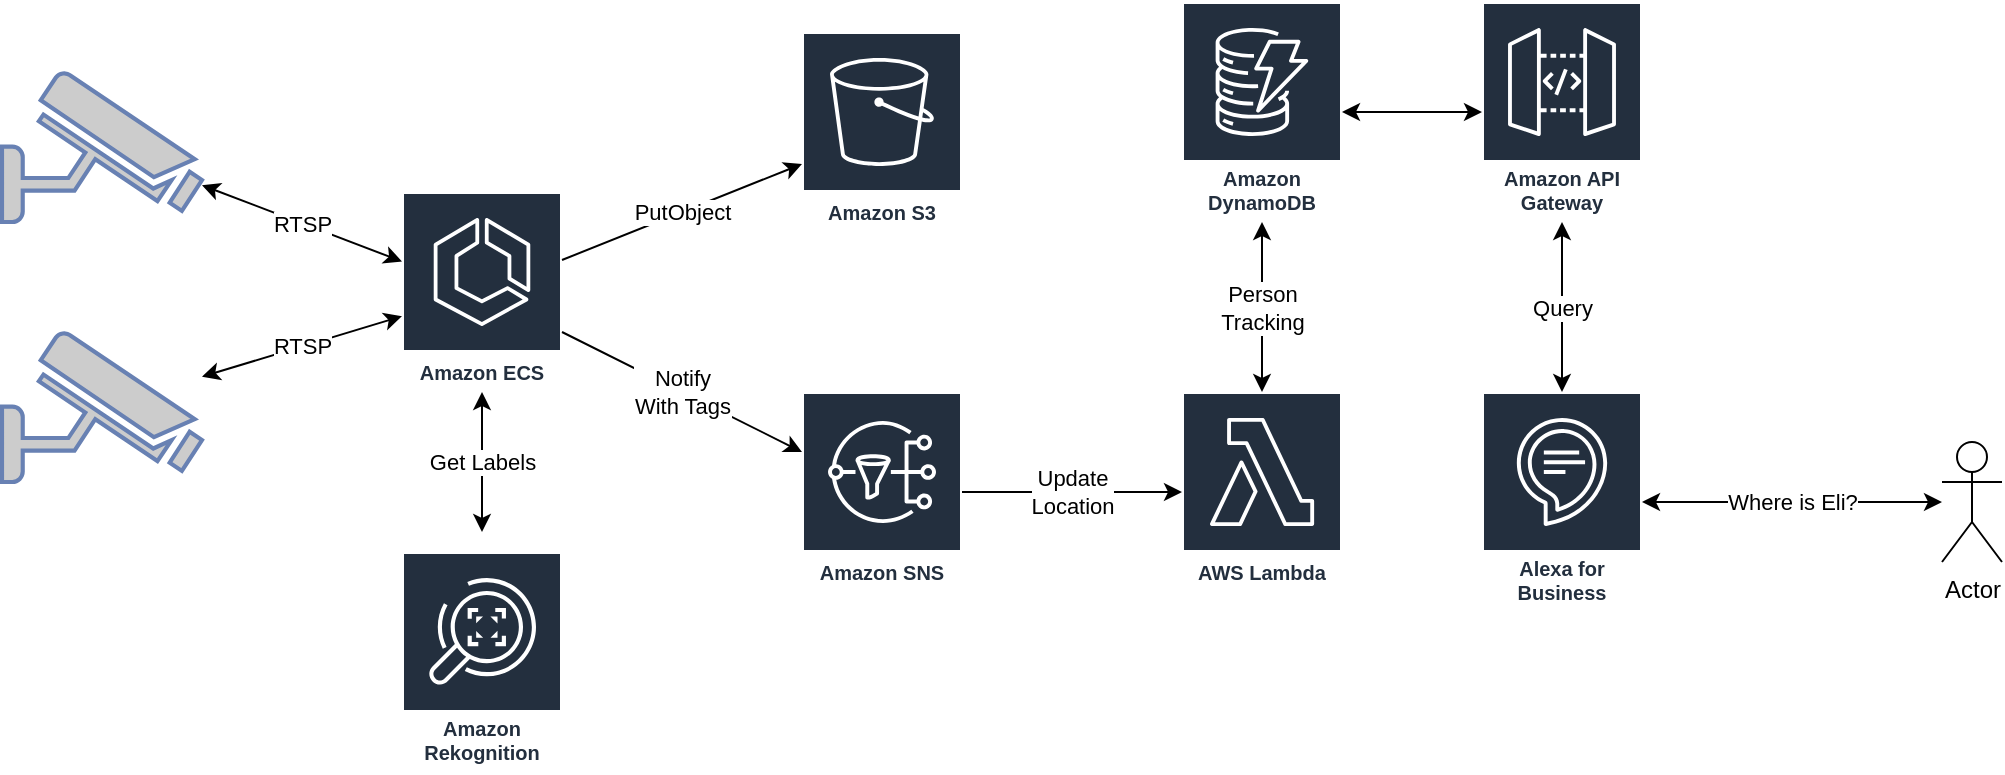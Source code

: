 <mxfile version="14.5.3" type="device"><diagram id="HMJ1yMAYNa1ZbU-Plix3" name="Page-1"><mxGraphModel dx="2272" dy="762" grid="1" gridSize="10" guides="1" tooltips="1" connect="1" arrows="1" fold="1" page="1" pageScale="1" pageWidth="850" pageHeight="1100" math="0" shadow="0"><root><mxCell id="0"/><mxCell id="1" parent="0"/><mxCell id="9dFlFza_rsv_5wy3Bb-0-1" value="" style="fontColor=#0066CC;verticalAlign=top;verticalLabelPosition=bottom;labelPosition=center;align=center;html=1;outlineConnect=0;fillColor=#CCCCCC;strokeColor=#6881B3;gradientColor=none;gradientDirection=north;strokeWidth=2;shape=mxgraph.networks.security_camera;" vertex="1" parent="1"><mxGeometry x="-180" y="175" width="100" height="75" as="geometry"/></mxCell><mxCell id="9dFlFza_rsv_5wy3Bb-0-2" value="" style="fontColor=#0066CC;verticalAlign=top;verticalLabelPosition=bottom;labelPosition=center;align=center;html=1;outlineConnect=0;fillColor=#CCCCCC;strokeColor=#6881B3;gradientColor=none;gradientDirection=north;strokeWidth=2;shape=mxgraph.networks.security_camera;" vertex="1" parent="1"><mxGeometry x="-180" y="305" width="100" height="75" as="geometry"/></mxCell><mxCell id="9dFlFza_rsv_5wy3Bb-0-3" value="Amazon ECS" style="outlineConnect=0;fontColor=#232F3E;gradientColor=none;strokeColor=#ffffff;fillColor=#232F3E;dashed=0;verticalLabelPosition=middle;verticalAlign=bottom;align=center;html=1;whiteSpace=wrap;fontSize=10;fontStyle=1;spacing=3;shape=mxgraph.aws4.productIcon;prIcon=mxgraph.aws4.ecs;" vertex="1" parent="1"><mxGeometry x="20" y="235" width="80" height="100" as="geometry"/></mxCell><mxCell id="9dFlFza_rsv_5wy3Bb-0-4" value="RTSP" style="endArrow=classic;startArrow=classic;html=1;" edge="1" parent="1" source="9dFlFza_rsv_5wy3Bb-0-1" target="9dFlFza_rsv_5wy3Bb-0-3"><mxGeometry width="50" height="50" relative="1" as="geometry"><mxPoint x="110" y="465" as="sourcePoint"/><mxPoint x="160" y="415" as="targetPoint"/></mxGeometry></mxCell><mxCell id="9dFlFza_rsv_5wy3Bb-0-5" value="RTSP" style="endArrow=classic;startArrow=classic;html=1;" edge="1" parent="1" source="9dFlFza_rsv_5wy3Bb-0-2" target="9dFlFza_rsv_5wy3Bb-0-3"><mxGeometry width="50" height="50" relative="1" as="geometry"><mxPoint x="110" y="465" as="sourcePoint"/><mxPoint x="160" y="415" as="targetPoint"/></mxGeometry></mxCell><mxCell id="9dFlFza_rsv_5wy3Bb-0-7" value="Amazon S3" style="outlineConnect=0;fontColor=#232F3E;gradientColor=none;strokeColor=#ffffff;fillColor=#232F3E;dashed=0;verticalLabelPosition=middle;verticalAlign=bottom;align=center;html=1;whiteSpace=wrap;fontSize=10;fontStyle=1;spacing=3;shape=mxgraph.aws4.productIcon;prIcon=mxgraph.aws4.s3;" vertex="1" parent="1"><mxGeometry x="220" y="155" width="80" height="100" as="geometry"/></mxCell><mxCell id="9dFlFza_rsv_5wy3Bb-0-8" value="PutObject" style="endArrow=classic;html=1;" edge="1" parent="1" source="9dFlFza_rsv_5wy3Bb-0-3" target="9dFlFza_rsv_5wy3Bb-0-7"><mxGeometry width="50" height="50" relative="1" as="geometry"><mxPoint x="110" y="465" as="sourcePoint"/><mxPoint x="160" y="415" as="targetPoint"/></mxGeometry></mxCell><mxCell id="9dFlFza_rsv_5wy3Bb-0-9" value="Amazon SNS" style="outlineConnect=0;fontColor=#232F3E;gradientColor=none;strokeColor=#ffffff;fillColor=#232F3E;dashed=0;verticalLabelPosition=middle;verticalAlign=bottom;align=center;html=1;whiteSpace=wrap;fontSize=10;fontStyle=1;spacing=3;shape=mxgraph.aws4.productIcon;prIcon=mxgraph.aws4.sns;" vertex="1" parent="1"><mxGeometry x="220" y="335" width="80" height="100" as="geometry"/></mxCell><mxCell id="9dFlFza_rsv_5wy3Bb-0-10" value="Amazon Rekognition" style="outlineConnect=0;fontColor=#232F3E;gradientColor=none;strokeColor=#ffffff;fillColor=#232F3E;dashed=0;verticalLabelPosition=middle;verticalAlign=bottom;align=center;html=1;whiteSpace=wrap;fontSize=10;fontStyle=1;spacing=3;shape=mxgraph.aws4.productIcon;prIcon=mxgraph.aws4.rekognition;" vertex="1" parent="1"><mxGeometry x="20" y="415" width="80" height="110" as="geometry"/></mxCell><mxCell id="9dFlFza_rsv_5wy3Bb-0-11" value="Get Labels" style="endArrow=classic;startArrow=classic;html=1;" edge="1" parent="1" target="9dFlFza_rsv_5wy3Bb-0-3"><mxGeometry width="50" height="50" relative="1" as="geometry"><mxPoint x="60" y="405" as="sourcePoint"/><mxPoint x="160" y="415" as="targetPoint"/></mxGeometry></mxCell><mxCell id="9dFlFza_rsv_5wy3Bb-0-12" value="Notify &lt;br&gt;With Tags" style="endArrow=classic;html=1;" edge="1" parent="1" source="9dFlFza_rsv_5wy3Bb-0-3" target="9dFlFza_rsv_5wy3Bb-0-9"><mxGeometry width="50" height="50" relative="1" as="geometry"><mxPoint x="110" y="465" as="sourcePoint"/><mxPoint x="160" y="415" as="targetPoint"/></mxGeometry></mxCell><mxCell id="9dFlFza_rsv_5wy3Bb-0-13" value="AWS Lambda" style="outlineConnect=0;fontColor=#232F3E;gradientColor=none;strokeColor=#ffffff;fillColor=#232F3E;dashed=0;verticalLabelPosition=middle;verticalAlign=bottom;align=center;html=1;whiteSpace=wrap;fontSize=10;fontStyle=1;spacing=3;shape=mxgraph.aws4.productIcon;prIcon=mxgraph.aws4.lambda;" vertex="1" parent="1"><mxGeometry x="410" y="335" width="80" height="100" as="geometry"/></mxCell><mxCell id="9dFlFza_rsv_5wy3Bb-0-14" value="Update &lt;br&gt;Location" style="endArrow=classic;html=1;" edge="1" parent="1" source="9dFlFza_rsv_5wy3Bb-0-9" target="9dFlFza_rsv_5wy3Bb-0-13"><mxGeometry width="50" height="50" relative="1" as="geometry"><mxPoint x="110" y="455" as="sourcePoint"/><mxPoint x="160" y="405" as="targetPoint"/></mxGeometry></mxCell><mxCell id="9dFlFza_rsv_5wy3Bb-0-15" value="Amazon DynamoDB" style="outlineConnect=0;fontColor=#232F3E;gradientColor=none;strokeColor=#ffffff;fillColor=#232F3E;dashed=0;verticalLabelPosition=middle;verticalAlign=bottom;align=center;html=1;whiteSpace=wrap;fontSize=10;fontStyle=1;spacing=3;shape=mxgraph.aws4.productIcon;prIcon=mxgraph.aws4.dynamodb;" vertex="1" parent="1"><mxGeometry x="410" y="140" width="80" height="110" as="geometry"/></mxCell><mxCell id="9dFlFza_rsv_5wy3Bb-0-16" value="Person&lt;br&gt;Tracking" style="endArrow=classic;startArrow=classic;html=1;" edge="1" parent="1" source="9dFlFza_rsv_5wy3Bb-0-13" target="9dFlFza_rsv_5wy3Bb-0-15"><mxGeometry width="50" height="50" relative="1" as="geometry"><mxPoint x="110" y="445" as="sourcePoint"/><mxPoint x="160" y="395" as="targetPoint"/></mxGeometry></mxCell><mxCell id="9dFlFza_rsv_5wy3Bb-0-17" value="Alexa for Business" style="outlineConnect=0;fontColor=#232F3E;gradientColor=none;strokeColor=#ffffff;fillColor=#232F3E;dashed=0;verticalLabelPosition=middle;verticalAlign=bottom;align=center;html=1;whiteSpace=wrap;fontSize=10;fontStyle=1;spacing=3;shape=mxgraph.aws4.productIcon;prIcon=mxgraph.aws4.alexa_for_business;" vertex="1" parent="1"><mxGeometry x="560" y="335" width="80" height="110" as="geometry"/></mxCell><mxCell id="9dFlFza_rsv_5wy3Bb-0-18" value="Query" style="endArrow=classic;startArrow=classic;html=1;" edge="1" parent="1" source="9dFlFza_rsv_5wy3Bb-0-21" target="9dFlFza_rsv_5wy3Bb-0-17"><mxGeometry width="50" height="50" relative="1" as="geometry"><mxPoint x="718.333" y="415" as="sourcePoint"/><mxPoint x="530" y="355" as="targetPoint"/></mxGeometry></mxCell><mxCell id="9dFlFza_rsv_5wy3Bb-0-19" value="Actor" style="shape=umlActor;verticalLabelPosition=bottom;verticalAlign=top;html=1;outlineConnect=0;" vertex="1" parent="1"><mxGeometry x="790" y="360" width="30" height="60" as="geometry"/></mxCell><mxCell id="9dFlFza_rsv_5wy3Bb-0-20" value="Where is Eli?" style="endArrow=classic;startArrow=classic;html=1;" edge="1" parent="1" source="9dFlFza_rsv_5wy3Bb-0-17" target="9dFlFza_rsv_5wy3Bb-0-19"><mxGeometry width="50" height="50" relative="1" as="geometry"><mxPoint x="480" y="405" as="sourcePoint"/><mxPoint x="530" y="355" as="targetPoint"/></mxGeometry></mxCell><mxCell id="9dFlFza_rsv_5wy3Bb-0-21" value="Amazon API Gateway" style="outlineConnect=0;fontColor=#232F3E;gradientColor=none;strokeColor=#ffffff;fillColor=#232F3E;dashed=0;verticalLabelPosition=middle;verticalAlign=bottom;align=center;html=1;whiteSpace=wrap;fontSize=10;fontStyle=1;spacing=3;shape=mxgraph.aws4.productIcon;prIcon=mxgraph.aws4.api_gateway;" vertex="1" parent="1"><mxGeometry x="560" y="140" width="80" height="110" as="geometry"/></mxCell><mxCell id="9dFlFza_rsv_5wy3Bb-0-22" value="" style="endArrow=classic;startArrow=classic;html=1;" edge="1" parent="1" source="9dFlFza_rsv_5wy3Bb-0-15" target="9dFlFza_rsv_5wy3Bb-0-21"><mxGeometry width="50" height="50" relative="1" as="geometry"><mxPoint x="400" y="390" as="sourcePoint"/><mxPoint x="450" y="340" as="targetPoint"/></mxGeometry></mxCell></root></mxGraphModel></diagram></mxfile>